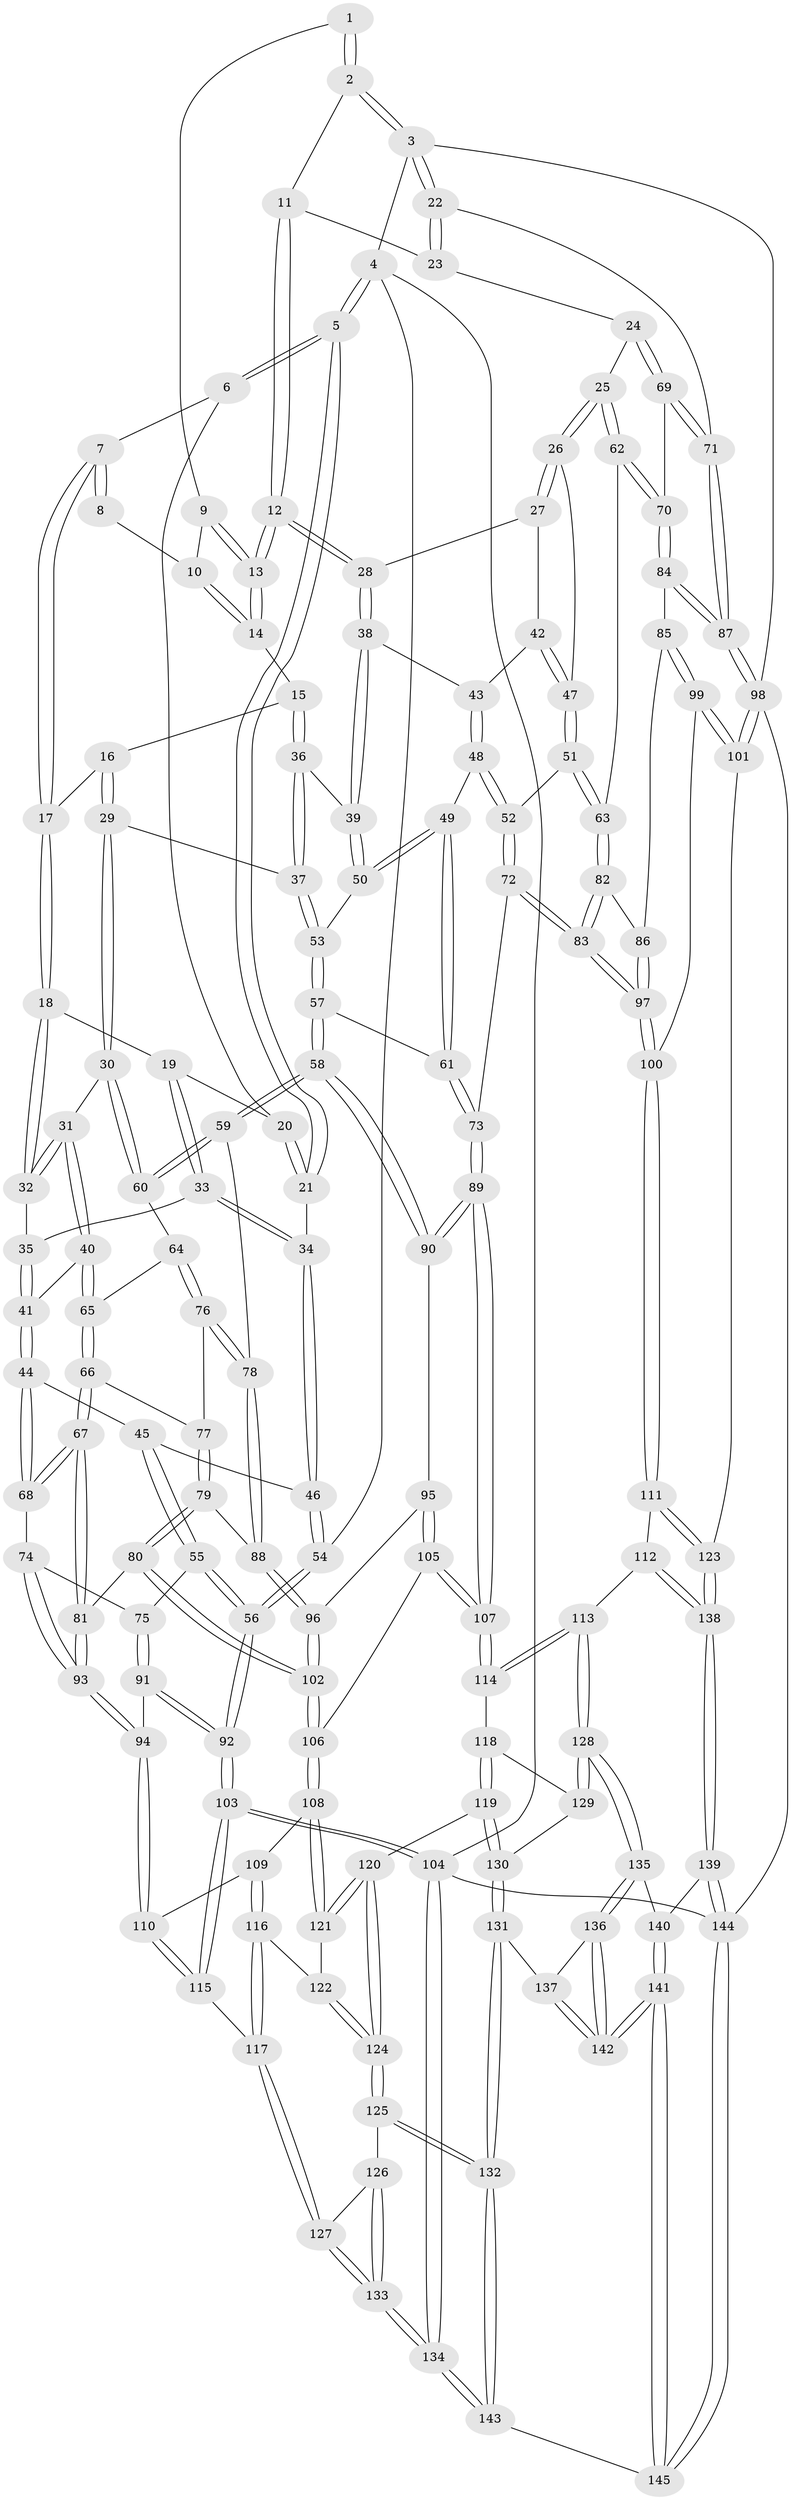 // coarse degree distribution, {4: 0.10784313725490197, 3: 0.7352941176470589, 2: 0.0784313725490196, 5: 0.049019607843137254, 6: 0.029411764705882353}
// Generated by graph-tools (version 1.1) at 2025/54/03/04/25 22:54:09]
// undirected, 145 vertices, 359 edges
graph export_dot {
  node [color=gray90,style=filled];
  1 [pos="+0.6873353145902171+0"];
  2 [pos="+0.7980469352624519+0"];
  3 [pos="+1+0"];
  4 [pos="+0+0"];
  5 [pos="+0+0"];
  6 [pos="+0.18623465085745855+0"];
  7 [pos="+0.2899934434654511+0"];
  8 [pos="+0.5634204078207731+0"];
  9 [pos="+0.654057461383328+0"];
  10 [pos="+0.5946403353304199+0.03232726945599121"];
  11 [pos="+0.750857682462505+0.05755202091243124"];
  12 [pos="+0.7086337116690137+0.1180888442681877"];
  13 [pos="+0.667025783901503+0.10449259936929349"];
  14 [pos="+0.5967961075242102+0.09115139298231648"];
  15 [pos="+0.5881880376612064+0.09428605441923697"];
  16 [pos="+0.4389810406479912+0.045734697312261284"];
  17 [pos="+0.3154556066021273+0"];
  18 [pos="+0.2809263483092021+0.07271218383261195"];
  19 [pos="+0.14028457635410946+0.1264547216074904"];
  20 [pos="+0.1280097036964953+0.0991453312725958"];
  21 [pos="+0.04465360894718611+0.12529453941926497"];
  22 [pos="+1+0"];
  23 [pos="+0.8082309441913063+0.06657257120776866"];
  24 [pos="+0.9535001243017552+0.2200208817822419"];
  25 [pos="+0.9374015812939447+0.22601489582390433"];
  26 [pos="+0.9309108231758769+0.225877895566056"];
  27 [pos="+0.808357893240124+0.19107998314763075"];
  28 [pos="+0.7115622483031088+0.12749256959417765"];
  29 [pos="+0.44109648798111323+0.24463191457436745"];
  30 [pos="+0.4388333769992752+0.24624983589502722"];
  31 [pos="+0.3798141931477585+0.2565651509569652"];
  32 [pos="+0.27818862770371633+0.1196713599838389"];
  33 [pos="+0.1447330893019226+0.19390309794101304"];
  34 [pos="+0.07927610544583118+0.23595744091425117"];
  35 [pos="+0.20237234239637822+0.19202862133218596"];
  36 [pos="+0.5222354351817083+0.2331054261339651"];
  37 [pos="+0.5008758382993809+0.23971443612838156"];
  38 [pos="+0.6701576081874088+0.23492970621821044"];
  39 [pos="+0.5928954356943227+0.257000468786899"];
  40 [pos="+0.3739302568090209+0.262338852261783"];
  41 [pos="+0.23903974521591675+0.2662113463602831"];
  42 [pos="+0.7551863699152301+0.27193762574984665"];
  43 [pos="+0.6788779642142531+0.24809737263179052"];
  44 [pos="+0.18728266023513776+0.3497080665138209"];
  45 [pos="+0.0785264549881784+0.2640202800160773"];
  46 [pos="+0.07184967810850261+0.24996140017642576"];
  47 [pos="+0.7776014132532774+0.31410133060196593"];
  48 [pos="+0.6974837899741821+0.36117394024330135"];
  49 [pos="+0.6242973420913229+0.3684968283904708"];
  50 [pos="+0.6001482952555337+0.2992292883048558"];
  51 [pos="+0.7586740005666265+0.3637026990905349"];
  52 [pos="+0.7180302684179783+0.37341290342549677"];
  53 [pos="+0.5477634351749427+0.34597496300963104"];
  54 [pos="+0+0.26335172789922445"];
  55 [pos="+0.040318741845057605+0.4026670338622382"];
  56 [pos="+0+0.4562034260313532"];
  57 [pos="+0.5561414722213597+0.4062797480300643"];
  58 [pos="+0.5362639774031769+0.4248004746476658"];
  59 [pos="+0.5031629263071714+0.4000856032477121"];
  60 [pos="+0.4701631399866612+0.36099647561003867"];
  61 [pos="+0.6063878460227573+0.3853343775898084"];
  62 [pos="+0.865025204025876+0.37744942281921123"];
  63 [pos="+0.8184037951915994+0.396695563270249"];
  64 [pos="+0.4059127903989741+0.4048630877666482"];
  65 [pos="+0.3565298245918998+0.3067906013338293"];
  66 [pos="+0.3033545060210574+0.3748196931678697"];
  67 [pos="+0.2080926629502064+0.41218901712223815"];
  68 [pos="+0.20684654018699686+0.41094345985380476"];
  69 [pos="+1+0.19679834558598946"];
  70 [pos="+0.9092680271792465+0.41954181482263914"];
  71 [pos="+1+0.14950282623925454"];
  72 [pos="+0.6999193135279418+0.5093374134626613"];
  73 [pos="+0.6818739770400712+0.5063311058899526"];
  74 [pos="+0.07802023519774988+0.4231104501226482"];
  75 [pos="+0.07196784939899672+0.42248579980788936"];
  76 [pos="+0.40187477288548173+0.422993841124187"];
  77 [pos="+0.3157296397517343+0.38716251308803556"];
  78 [pos="+0.40443217497576545+0.43696477880306783"];
  79 [pos="+0.3493498949892434+0.45104379219942325"];
  80 [pos="+0.2342603655772243+0.49338871456004624"];
  81 [pos="+0.21877239381067126+0.48580684680878544"];
  82 [pos="+0.8180607598978801+0.41755617934428857"];
  83 [pos="+0.7197762275701575+0.5287300660468778"];
  84 [pos="+0.9394405685737774+0.458527418035639"];
  85 [pos="+0.8740915143258673+0.48082937038565354"];
  86 [pos="+0.8397638297150201+0.46058905331357725"];
  87 [pos="+1+0.5319932647526137"];
  88 [pos="+0.39985617881403646+0.47622869372408516"];
  89 [pos="+0.5508776211152989+0.5174493521531704"];
  90 [pos="+0.5315924329624174+0.4917650018002626"];
  91 [pos="+0.04332863268965375+0.5549986889856092"];
  92 [pos="+0+0.5316230817943635"];
  93 [pos="+0.13550054986356708+0.5834443212724231"];
  94 [pos="+0.12943682428991746+0.5922531305974678"];
  95 [pos="+0.5089045587493429+0.49374860895351375"];
  96 [pos="+0.4036900769279824+0.48727865160495903"];
  97 [pos="+0.7469691691306317+0.5741792081208299"];
  98 [pos="+1+0.6915752731797551"];
  99 [pos="+0.8264610368897547+0.6310420078482312"];
  100 [pos="+0.7693018537756715+0.6319955738318117"];
  101 [pos="+1+0.6996340179129741"];
  102 [pos="+0.34796021321584764+0.5758134400530815"];
  103 [pos="+0+0.7002344377975459"];
  104 [pos="+0+1"];
  105 [pos="+0.3923782606452866+0.6221838926116983"];
  106 [pos="+0.358881076035095+0.621872062767396"];
  107 [pos="+0.5400242724132179+0.6432299168732817"];
  108 [pos="+0.35048450316073615+0.6372874457584263"];
  109 [pos="+0.14142815880461676+0.6076180894317224"];
  110 [pos="+0.13109252594682697+0.6008377003289554"];
  111 [pos="+0.7413152163608167+0.6633597707226793"];
  112 [pos="+0.6468904369690829+0.7327072068726262"];
  113 [pos="+0.6197905093140526+0.731268224354661"];
  114 [pos="+0.5697582435852935+0.6883467973944077"];
  115 [pos="+0.06549467622484104+0.7334325405211832"];
  116 [pos="+0.23212189367504335+0.7130937127835152"];
  117 [pos="+0.06829263240591113+0.737745232933504"];
  118 [pos="+0.4643016975112388+0.7287825270166366"];
  119 [pos="+0.37872340978663793+0.7514804901413409"];
  120 [pos="+0.3668766487720646+0.7301760782682554"];
  121 [pos="+0.34187909475782496+0.6740037395550353"];
  122 [pos="+0.24126885866498451+0.7204880682648387"];
  123 [pos="+0.8730351667307475+0.8713735090473483"];
  124 [pos="+0.2123832313039173+0.8236896111048398"];
  125 [pos="+0.20743040423052586+0.8373680599990143"];
  126 [pos="+0.17348854335152367+0.8355278728514435"];
  127 [pos="+0.07845249689795072+0.7577756873595507"];
  128 [pos="+0.549815400627242+0.8146045856186734"];
  129 [pos="+0.46511078998160826+0.7950717034900436"];
  130 [pos="+0.3818912273932143+0.7865891056496613"];
  131 [pos="+0.3495870823664211+0.8976327725137278"];
  132 [pos="+0.3090700806853156+0.9259345835536359"];
  133 [pos="+0+1"];
  134 [pos="+0+1"];
  135 [pos="+0.535507076334749+0.8512264653344755"];
  136 [pos="+0.522661523700124+0.8643001664518337"];
  137 [pos="+0.3730982962073079+0.8992335180025679"];
  138 [pos="+0.7747528941031923+0.9842917700555277"];
  139 [pos="+0.7746795754746235+0.9847390605688113"];
  140 [pos="+0.577689382244539+0.8968317546187635"];
  141 [pos="+0.5848810776641707+1"];
  142 [pos="+0.5211006047659138+0.9966265550754265"];
  143 [pos="+0.25862087518253124+1"];
  144 [pos="+0.7661231061322678+1"];
  145 [pos="+0.608329310470769+1"];
  1 -- 2;
  1 -- 2;
  1 -- 9;
  2 -- 3;
  2 -- 3;
  2 -- 11;
  3 -- 4;
  3 -- 22;
  3 -- 22;
  3 -- 98;
  4 -- 5;
  4 -- 5;
  4 -- 54;
  4 -- 104;
  5 -- 6;
  5 -- 6;
  5 -- 21;
  5 -- 21;
  6 -- 7;
  6 -- 20;
  7 -- 8;
  7 -- 8;
  7 -- 17;
  7 -- 17;
  8 -- 10;
  9 -- 10;
  9 -- 13;
  9 -- 13;
  10 -- 14;
  10 -- 14;
  11 -- 12;
  11 -- 12;
  11 -- 23;
  12 -- 13;
  12 -- 13;
  12 -- 28;
  12 -- 28;
  13 -- 14;
  13 -- 14;
  14 -- 15;
  15 -- 16;
  15 -- 36;
  15 -- 36;
  16 -- 17;
  16 -- 29;
  16 -- 29;
  17 -- 18;
  17 -- 18;
  18 -- 19;
  18 -- 32;
  18 -- 32;
  19 -- 20;
  19 -- 33;
  19 -- 33;
  20 -- 21;
  20 -- 21;
  21 -- 34;
  22 -- 23;
  22 -- 23;
  22 -- 71;
  23 -- 24;
  24 -- 25;
  24 -- 69;
  24 -- 69;
  25 -- 26;
  25 -- 26;
  25 -- 62;
  25 -- 62;
  26 -- 27;
  26 -- 27;
  26 -- 47;
  27 -- 28;
  27 -- 42;
  28 -- 38;
  28 -- 38;
  29 -- 30;
  29 -- 30;
  29 -- 37;
  30 -- 31;
  30 -- 60;
  30 -- 60;
  31 -- 32;
  31 -- 32;
  31 -- 40;
  31 -- 40;
  32 -- 35;
  33 -- 34;
  33 -- 34;
  33 -- 35;
  34 -- 46;
  34 -- 46;
  35 -- 41;
  35 -- 41;
  36 -- 37;
  36 -- 37;
  36 -- 39;
  37 -- 53;
  37 -- 53;
  38 -- 39;
  38 -- 39;
  38 -- 43;
  39 -- 50;
  39 -- 50;
  40 -- 41;
  40 -- 65;
  40 -- 65;
  41 -- 44;
  41 -- 44;
  42 -- 43;
  42 -- 47;
  42 -- 47;
  43 -- 48;
  43 -- 48;
  44 -- 45;
  44 -- 68;
  44 -- 68;
  45 -- 46;
  45 -- 55;
  45 -- 55;
  46 -- 54;
  46 -- 54;
  47 -- 51;
  47 -- 51;
  48 -- 49;
  48 -- 52;
  48 -- 52;
  49 -- 50;
  49 -- 50;
  49 -- 61;
  49 -- 61;
  50 -- 53;
  51 -- 52;
  51 -- 63;
  51 -- 63;
  52 -- 72;
  52 -- 72;
  53 -- 57;
  53 -- 57;
  54 -- 56;
  54 -- 56;
  55 -- 56;
  55 -- 56;
  55 -- 75;
  56 -- 92;
  56 -- 92;
  57 -- 58;
  57 -- 58;
  57 -- 61;
  58 -- 59;
  58 -- 59;
  58 -- 90;
  58 -- 90;
  59 -- 60;
  59 -- 60;
  59 -- 78;
  60 -- 64;
  61 -- 73;
  61 -- 73;
  62 -- 63;
  62 -- 70;
  62 -- 70;
  63 -- 82;
  63 -- 82;
  64 -- 65;
  64 -- 76;
  64 -- 76;
  65 -- 66;
  65 -- 66;
  66 -- 67;
  66 -- 67;
  66 -- 77;
  67 -- 68;
  67 -- 68;
  67 -- 81;
  67 -- 81;
  68 -- 74;
  69 -- 70;
  69 -- 71;
  69 -- 71;
  70 -- 84;
  70 -- 84;
  71 -- 87;
  71 -- 87;
  72 -- 73;
  72 -- 83;
  72 -- 83;
  73 -- 89;
  73 -- 89;
  74 -- 75;
  74 -- 93;
  74 -- 93;
  75 -- 91;
  75 -- 91;
  76 -- 77;
  76 -- 78;
  76 -- 78;
  77 -- 79;
  77 -- 79;
  78 -- 88;
  78 -- 88;
  79 -- 80;
  79 -- 80;
  79 -- 88;
  80 -- 81;
  80 -- 102;
  80 -- 102;
  81 -- 93;
  81 -- 93;
  82 -- 83;
  82 -- 83;
  82 -- 86;
  83 -- 97;
  83 -- 97;
  84 -- 85;
  84 -- 87;
  84 -- 87;
  85 -- 86;
  85 -- 99;
  85 -- 99;
  86 -- 97;
  86 -- 97;
  87 -- 98;
  87 -- 98;
  88 -- 96;
  88 -- 96;
  89 -- 90;
  89 -- 90;
  89 -- 107;
  89 -- 107;
  90 -- 95;
  91 -- 92;
  91 -- 92;
  91 -- 94;
  92 -- 103;
  92 -- 103;
  93 -- 94;
  93 -- 94;
  94 -- 110;
  94 -- 110;
  95 -- 96;
  95 -- 105;
  95 -- 105;
  96 -- 102;
  96 -- 102;
  97 -- 100;
  97 -- 100;
  98 -- 101;
  98 -- 101;
  98 -- 144;
  99 -- 100;
  99 -- 101;
  99 -- 101;
  100 -- 111;
  100 -- 111;
  101 -- 123;
  102 -- 106;
  102 -- 106;
  103 -- 104;
  103 -- 104;
  103 -- 115;
  103 -- 115;
  104 -- 134;
  104 -- 134;
  104 -- 144;
  105 -- 106;
  105 -- 107;
  105 -- 107;
  106 -- 108;
  106 -- 108;
  107 -- 114;
  107 -- 114;
  108 -- 109;
  108 -- 121;
  108 -- 121;
  109 -- 110;
  109 -- 116;
  109 -- 116;
  110 -- 115;
  110 -- 115;
  111 -- 112;
  111 -- 123;
  111 -- 123;
  112 -- 113;
  112 -- 138;
  112 -- 138;
  113 -- 114;
  113 -- 114;
  113 -- 128;
  113 -- 128;
  114 -- 118;
  115 -- 117;
  116 -- 117;
  116 -- 117;
  116 -- 122;
  117 -- 127;
  117 -- 127;
  118 -- 119;
  118 -- 119;
  118 -- 129;
  119 -- 120;
  119 -- 130;
  119 -- 130;
  120 -- 121;
  120 -- 121;
  120 -- 124;
  120 -- 124;
  121 -- 122;
  122 -- 124;
  122 -- 124;
  123 -- 138;
  123 -- 138;
  124 -- 125;
  124 -- 125;
  125 -- 126;
  125 -- 132;
  125 -- 132;
  126 -- 127;
  126 -- 133;
  126 -- 133;
  127 -- 133;
  127 -- 133;
  128 -- 129;
  128 -- 129;
  128 -- 135;
  128 -- 135;
  129 -- 130;
  130 -- 131;
  130 -- 131;
  131 -- 132;
  131 -- 132;
  131 -- 137;
  132 -- 143;
  132 -- 143;
  133 -- 134;
  133 -- 134;
  134 -- 143;
  134 -- 143;
  135 -- 136;
  135 -- 136;
  135 -- 140;
  136 -- 137;
  136 -- 142;
  136 -- 142;
  137 -- 142;
  137 -- 142;
  138 -- 139;
  138 -- 139;
  139 -- 140;
  139 -- 144;
  139 -- 144;
  140 -- 141;
  140 -- 141;
  141 -- 142;
  141 -- 142;
  141 -- 145;
  141 -- 145;
  143 -- 145;
  144 -- 145;
  144 -- 145;
}

